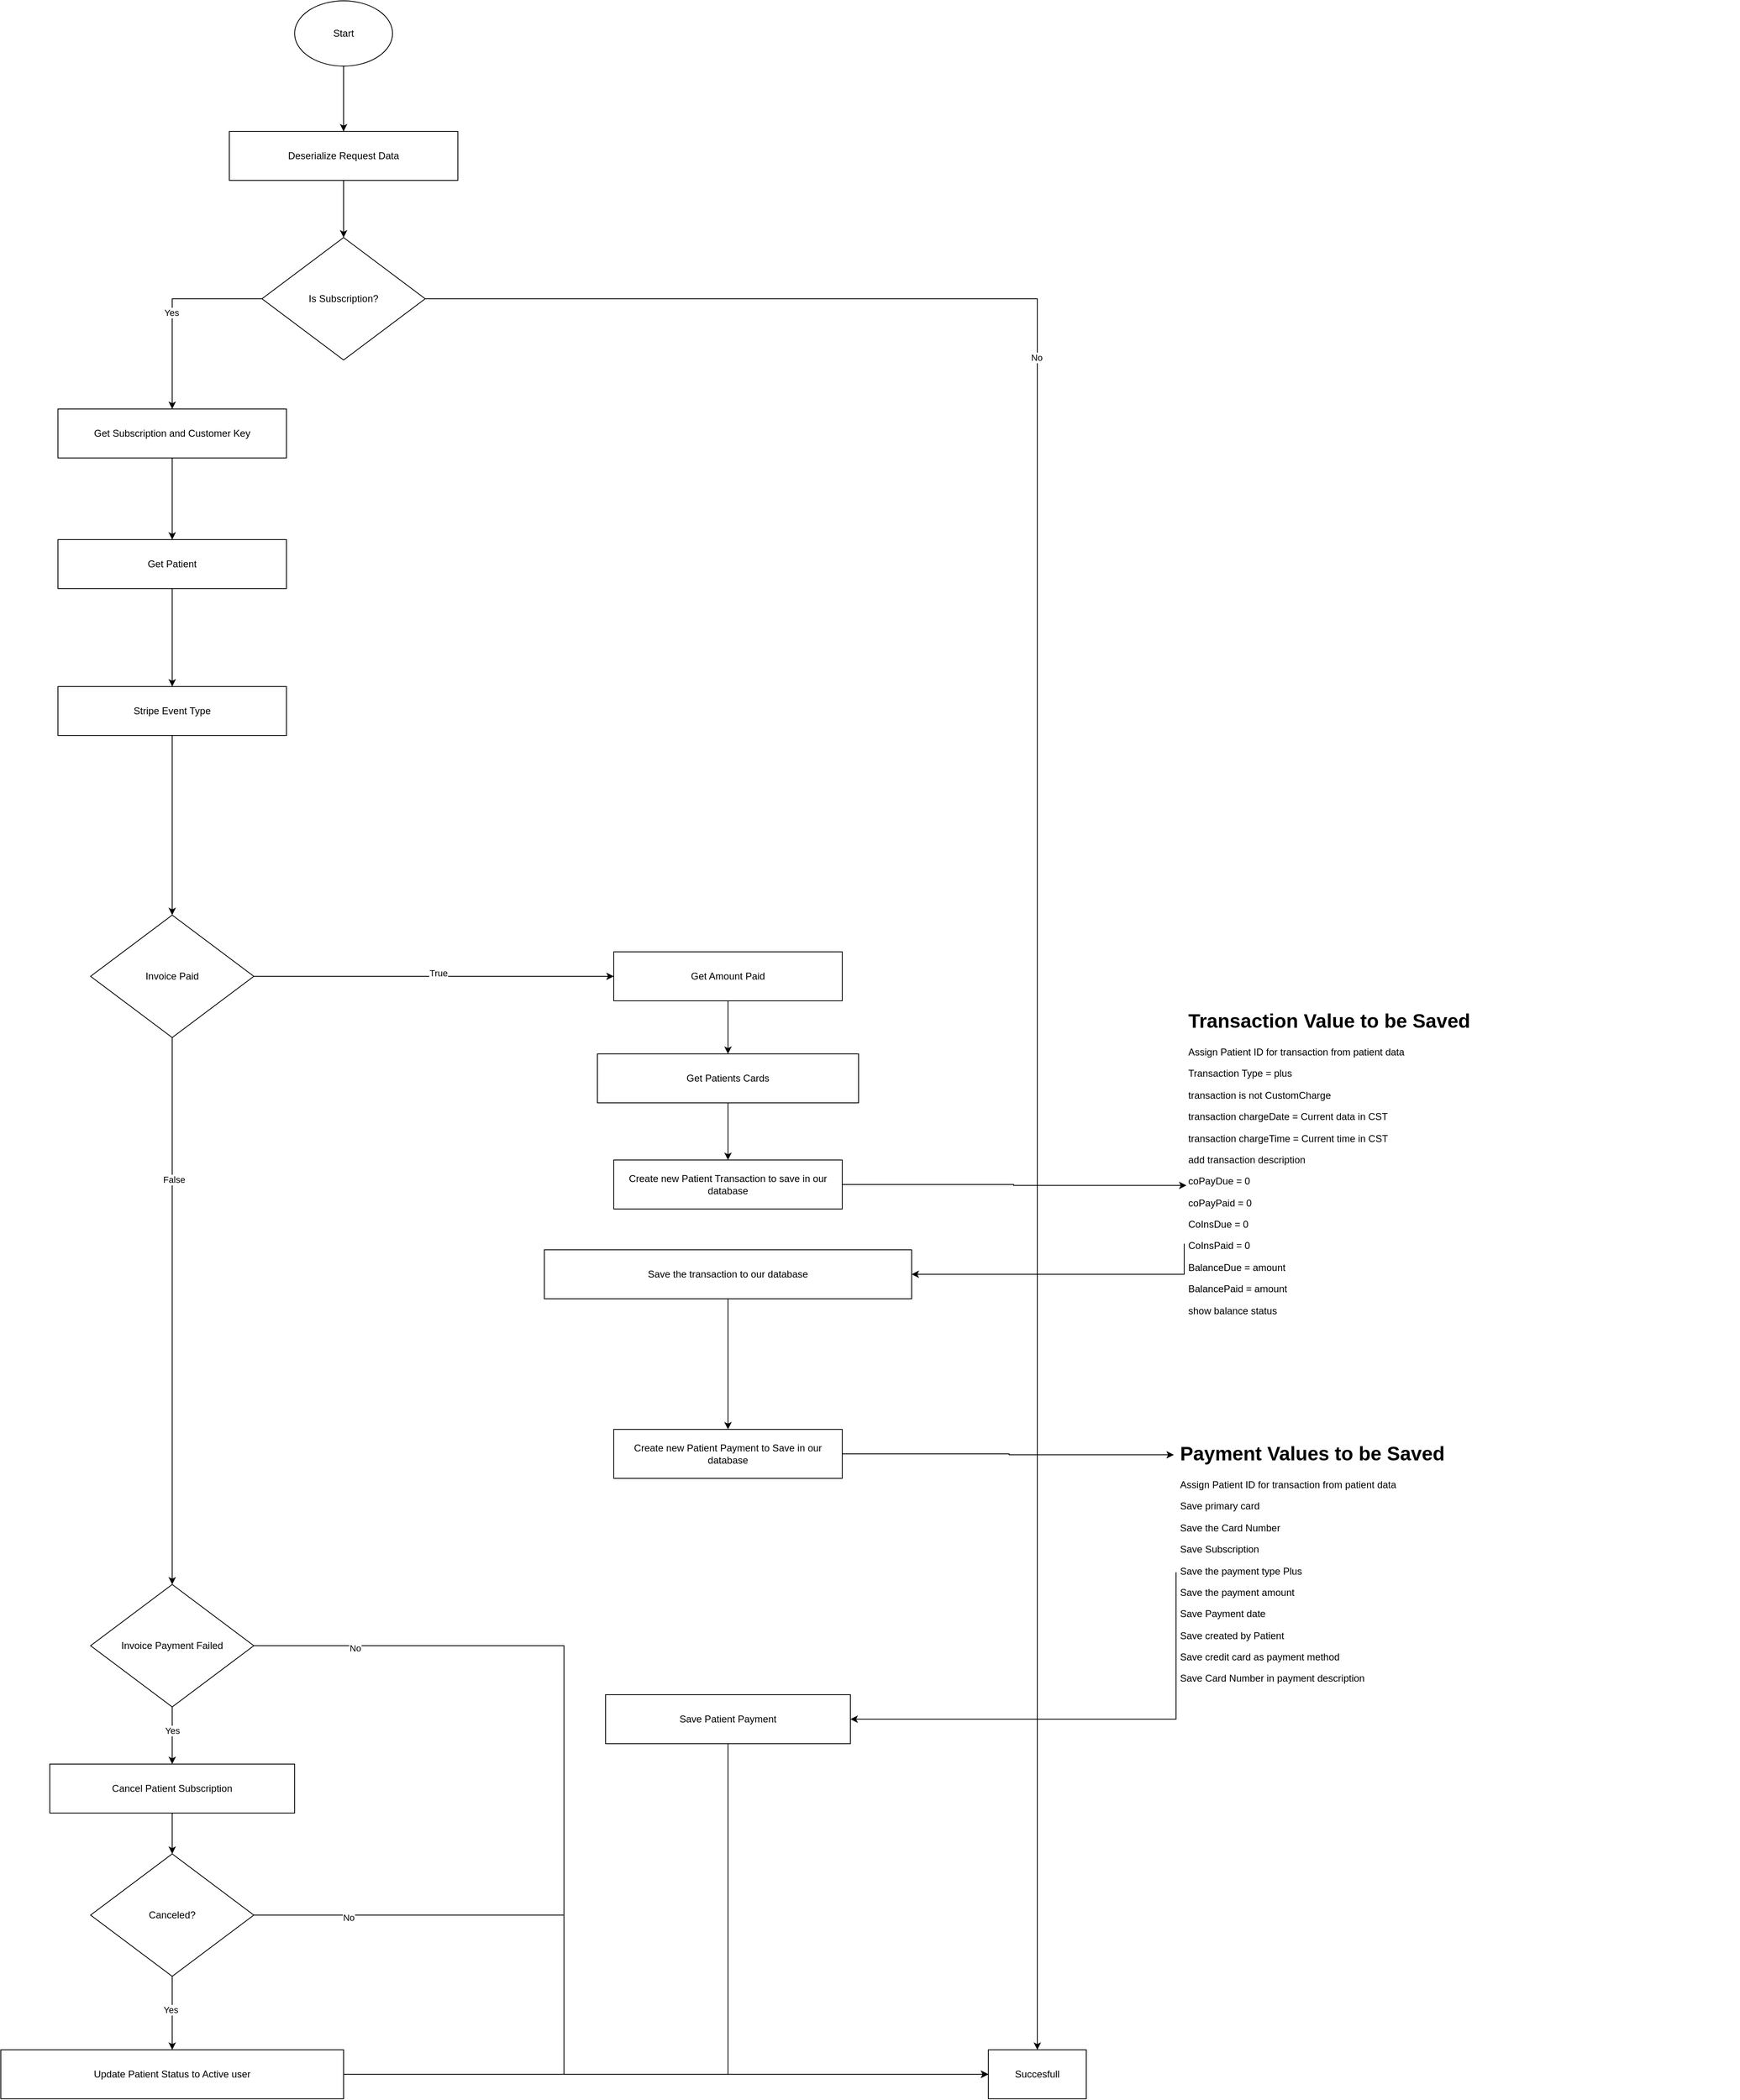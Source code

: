 <mxfile version="22.1.21" type="github">
  <diagram name="Page-1" id="liGm0qTGzvVkfE7tecpt">
    <mxGraphModel dx="4435" dy="2350" grid="1" gridSize="10" guides="1" tooltips="1" connect="1" arrows="1" fold="1" page="1" pageScale="1" pageWidth="850" pageHeight="1100" math="0" shadow="0">
      <root>
        <mxCell id="0" />
        <mxCell id="1" parent="0" />
        <mxCell id="I_fL-Ra0B_md9scAyMLs-3" style="edgeStyle=orthogonalEdgeStyle;rounded=0;orthogonalLoop=1;jettySize=auto;html=1;exitX=0.5;exitY=1;exitDx=0;exitDy=0;entryX=0.5;entryY=0;entryDx=0;entryDy=0;" parent="1" source="I_fL-Ra0B_md9scAyMLs-1" target="I_fL-Ra0B_md9scAyMLs-6" edge="1">
          <mxGeometry relative="1" as="geometry">
            <mxPoint x="380" y="210" as="targetPoint" />
          </mxGeometry>
        </mxCell>
        <mxCell id="Nmdro9crsDbQd0yXc826-4" style="edgeStyle=orthogonalEdgeStyle;rounded=0;orthogonalLoop=1;jettySize=auto;html=1;exitX=0.5;exitY=1;exitDx=0;exitDy=0;entryX=0.5;entryY=0;entryDx=0;entryDy=0;" edge="1" parent="1" source="I_fL-Ra0B_md9scAyMLs-1" target="Nmdro9crsDbQd0yXc826-3">
          <mxGeometry relative="1" as="geometry" />
        </mxCell>
        <mxCell id="I_fL-Ra0B_md9scAyMLs-1" value="Start" style="ellipse;whiteSpace=wrap;html=1;" parent="1" vertex="1">
          <mxGeometry x="320" y="40" width="120" height="80" as="geometry" />
        </mxCell>
        <mxCell id="I_fL-Ra0B_md9scAyMLs-8" value="Succesfull" style="rounded=0;whiteSpace=wrap;html=1;" parent="1" vertex="1">
          <mxGeometry x="1170" y="2550" width="120" height="60" as="geometry" />
        </mxCell>
        <mxCell id="I_fL-Ra0B_md9scAyMLs-11" style="edgeStyle=orthogonalEdgeStyle;rounded=0;orthogonalLoop=1;jettySize=auto;html=1;exitX=1;exitY=0.5;exitDx=0;exitDy=0;entryX=0.5;entryY=0;entryDx=0;entryDy=0;" parent="1" source="I_fL-Ra0B_md9scAyMLs-9" target="I_fL-Ra0B_md9scAyMLs-8" edge="1">
          <mxGeometry relative="1" as="geometry" />
        </mxCell>
        <mxCell id="Nmdro9crsDbQd0yXc826-1" value="No" style="edgeLabel;html=1;align=center;verticalAlign=middle;resizable=0;points=[];" vertex="1" connectable="0" parent="I_fL-Ra0B_md9scAyMLs-11">
          <mxGeometry x="-0.432" y="-1" relative="1" as="geometry">
            <mxPoint as="offset" />
          </mxGeometry>
        </mxCell>
        <mxCell id="I_fL-Ra0B_md9scAyMLs-14" style="edgeStyle=orthogonalEdgeStyle;rounded=0;orthogonalLoop=1;jettySize=auto;html=1;exitX=0;exitY=0.5;exitDx=0;exitDy=0;" parent="1" source="I_fL-Ra0B_md9scAyMLs-9" target="I_fL-Ra0B_md9scAyMLs-13" edge="1">
          <mxGeometry relative="1" as="geometry" />
        </mxCell>
        <mxCell id="I_fL-Ra0B_md9scAyMLs-15" value="Yes" style="edgeLabel;html=1;align=center;verticalAlign=middle;resizable=0;points=[];" parent="I_fL-Ra0B_md9scAyMLs-14" vertex="1" connectable="0">
          <mxGeometry x="0.038" y="-1" relative="1" as="geometry">
            <mxPoint as="offset" />
          </mxGeometry>
        </mxCell>
        <mxCell id="I_fL-Ra0B_md9scAyMLs-9" value="Is Subscription?" style="rhombus;whiteSpace=wrap;html=1;" parent="1" vertex="1">
          <mxGeometry x="280" y="330" width="200" height="150" as="geometry" />
        </mxCell>
        <mxCell id="I_fL-Ra0B_md9scAyMLs-17" style="edgeStyle=orthogonalEdgeStyle;rounded=0;orthogonalLoop=1;jettySize=auto;html=1;exitX=0.5;exitY=1;exitDx=0;exitDy=0;" parent="1" source="I_fL-Ra0B_md9scAyMLs-13" target="I_fL-Ra0B_md9scAyMLs-16" edge="1">
          <mxGeometry relative="1" as="geometry" />
        </mxCell>
        <mxCell id="I_fL-Ra0B_md9scAyMLs-13" value="Get Subscription and Customer Key" style="rounded=0;whiteSpace=wrap;html=1;" parent="1" vertex="1">
          <mxGeometry x="30" y="540" width="280" height="60" as="geometry" />
        </mxCell>
        <mxCell id="I_fL-Ra0B_md9scAyMLs-20" style="edgeStyle=orthogonalEdgeStyle;rounded=0;orthogonalLoop=1;jettySize=auto;html=1;exitX=0.5;exitY=1;exitDx=0;exitDy=0;entryX=0.5;entryY=0;entryDx=0;entryDy=0;" parent="1" source="I_fL-Ra0B_md9scAyMLs-16" target="I_fL-Ra0B_md9scAyMLs-19" edge="1">
          <mxGeometry relative="1" as="geometry" />
        </mxCell>
        <mxCell id="I_fL-Ra0B_md9scAyMLs-16" value="Get Patient" style="rounded=0;whiteSpace=wrap;html=1;" parent="1" vertex="1">
          <mxGeometry x="30" y="700" width="280" height="60" as="geometry" />
        </mxCell>
        <mxCell id="I_fL-Ra0B_md9scAyMLs-24" style="edgeStyle=orthogonalEdgeStyle;rounded=0;orthogonalLoop=1;jettySize=auto;html=1;exitX=0.5;exitY=1;exitDx=0;exitDy=0;entryX=0.5;entryY=0;entryDx=0;entryDy=0;" parent="1" source="I_fL-Ra0B_md9scAyMLs-19" target="I_fL-Ra0B_md9scAyMLs-22" edge="1">
          <mxGeometry relative="1" as="geometry" />
        </mxCell>
        <mxCell id="I_fL-Ra0B_md9scAyMLs-19" value="Stripe Event Type" style="rounded=0;whiteSpace=wrap;html=1;" parent="1" vertex="1">
          <mxGeometry x="30" y="880" width="280" height="60" as="geometry" />
        </mxCell>
        <mxCell id="I_fL-Ra0B_md9scAyMLs-49" style="edgeStyle=orthogonalEdgeStyle;rounded=0;orthogonalLoop=1;jettySize=auto;html=1;exitX=1;exitY=0.5;exitDx=0;exitDy=0;entryX=0;entryY=0.5;entryDx=0;entryDy=0;" parent="1" source="I_fL-Ra0B_md9scAyMLs-21" target="I_fL-Ra0B_md9scAyMLs-8" edge="1">
          <mxGeometry relative="1" as="geometry">
            <Array as="points">
              <mxPoint x="650" y="2055" />
              <mxPoint x="650" y="2580" />
            </Array>
          </mxGeometry>
        </mxCell>
        <mxCell id="I_fL-Ra0B_md9scAyMLs-50" value="No" style="edgeLabel;html=1;align=center;verticalAlign=middle;resizable=0;points=[];" parent="I_fL-Ra0B_md9scAyMLs-49" vertex="1" connectable="0">
          <mxGeometry x="-0.827" y="-3" relative="1" as="geometry">
            <mxPoint as="offset" />
          </mxGeometry>
        </mxCell>
        <mxCell id="I_fL-Ra0B_md9scAyMLs-52" style="edgeStyle=orthogonalEdgeStyle;rounded=0;orthogonalLoop=1;jettySize=auto;html=1;exitX=0.5;exitY=1;exitDx=0;exitDy=0;entryX=0.5;entryY=0;entryDx=0;entryDy=0;" parent="1" source="I_fL-Ra0B_md9scAyMLs-21" target="I_fL-Ra0B_md9scAyMLs-51" edge="1">
          <mxGeometry relative="1" as="geometry" />
        </mxCell>
        <mxCell id="Nmdro9crsDbQd0yXc826-6" value="Yes" style="edgeLabel;html=1;align=center;verticalAlign=middle;resizable=0;points=[];" vertex="1" connectable="0" parent="I_fL-Ra0B_md9scAyMLs-52">
          <mxGeometry x="-0.191" relative="1" as="geometry">
            <mxPoint as="offset" />
          </mxGeometry>
        </mxCell>
        <mxCell id="I_fL-Ra0B_md9scAyMLs-21" value="Invoice Payment Failed" style="rhombus;whiteSpace=wrap;html=1;" parent="1" vertex="1">
          <mxGeometry x="70" y="1980" width="200" height="150" as="geometry" />
        </mxCell>
        <mxCell id="I_fL-Ra0B_md9scAyMLs-25" style="edgeStyle=orthogonalEdgeStyle;rounded=0;orthogonalLoop=1;jettySize=auto;html=1;exitX=0.5;exitY=1;exitDx=0;exitDy=0;entryX=0.5;entryY=0;entryDx=0;entryDy=0;" parent="1" source="I_fL-Ra0B_md9scAyMLs-22" target="I_fL-Ra0B_md9scAyMLs-21" edge="1">
          <mxGeometry relative="1" as="geometry" />
        </mxCell>
        <mxCell id="I_fL-Ra0B_md9scAyMLs-26" value="False" style="edgeLabel;html=1;align=center;verticalAlign=middle;resizable=0;points=[];" parent="I_fL-Ra0B_md9scAyMLs-25" vertex="1" connectable="0">
          <mxGeometry x="-0.48" y="2" relative="1" as="geometry">
            <mxPoint as="offset" />
          </mxGeometry>
        </mxCell>
        <mxCell id="I_fL-Ra0B_md9scAyMLs-28" style="edgeStyle=orthogonalEdgeStyle;rounded=0;orthogonalLoop=1;jettySize=auto;html=1;exitX=1;exitY=0.5;exitDx=0;exitDy=0;entryX=0;entryY=0.5;entryDx=0;entryDy=0;" parent="1" source="I_fL-Ra0B_md9scAyMLs-22" target="I_fL-Ra0B_md9scAyMLs-27" edge="1">
          <mxGeometry relative="1" as="geometry" />
        </mxCell>
        <mxCell id="I_fL-Ra0B_md9scAyMLs-29" value="True" style="edgeLabel;html=1;align=center;verticalAlign=middle;resizable=0;points=[];" parent="I_fL-Ra0B_md9scAyMLs-28" vertex="1" connectable="0">
          <mxGeometry x="0.024" y="4" relative="1" as="geometry">
            <mxPoint as="offset" />
          </mxGeometry>
        </mxCell>
        <mxCell id="I_fL-Ra0B_md9scAyMLs-22" value="Invoice Paid" style="rhombus;whiteSpace=wrap;html=1;" parent="1" vertex="1">
          <mxGeometry x="70" y="1160" width="200" height="150" as="geometry" />
        </mxCell>
        <mxCell id="I_fL-Ra0B_md9scAyMLs-31" style="edgeStyle=orthogonalEdgeStyle;rounded=0;orthogonalLoop=1;jettySize=auto;html=1;exitX=0.5;exitY=1;exitDx=0;exitDy=0;entryX=0.5;entryY=0;entryDx=0;entryDy=0;" parent="1" source="I_fL-Ra0B_md9scAyMLs-27" target="I_fL-Ra0B_md9scAyMLs-30" edge="1">
          <mxGeometry relative="1" as="geometry" />
        </mxCell>
        <mxCell id="I_fL-Ra0B_md9scAyMLs-27" value="Get Amount Paid" style="rounded=0;whiteSpace=wrap;html=1;" parent="1" vertex="1">
          <mxGeometry x="711" y="1205" width="280" height="60" as="geometry" />
        </mxCell>
        <mxCell id="I_fL-Ra0B_md9scAyMLs-33" style="edgeStyle=orthogonalEdgeStyle;rounded=0;orthogonalLoop=1;jettySize=auto;html=1;exitX=0.5;exitY=1;exitDx=0;exitDy=0;entryX=0.5;entryY=0;entryDx=0;entryDy=0;" parent="1" source="I_fL-Ra0B_md9scAyMLs-30" target="I_fL-Ra0B_md9scAyMLs-32" edge="1">
          <mxGeometry relative="1" as="geometry" />
        </mxCell>
        <mxCell id="I_fL-Ra0B_md9scAyMLs-30" value="Get Patients Cards" style="rounded=0;whiteSpace=wrap;html=1;" parent="1" vertex="1">
          <mxGeometry x="691" y="1330" width="320" height="60" as="geometry" />
        </mxCell>
        <mxCell id="I_fL-Ra0B_md9scAyMLs-41" style="edgeStyle=orthogonalEdgeStyle;rounded=0;orthogonalLoop=1;jettySize=auto;html=1;exitX=1;exitY=0.5;exitDx=0;exitDy=0;entryX=0.004;entryY=0.567;entryDx=0;entryDy=0;entryPerimeter=0;" parent="1" source="I_fL-Ra0B_md9scAyMLs-32" target="I_fL-Ra0B_md9scAyMLs-40" edge="1">
          <mxGeometry relative="1" as="geometry">
            <Array as="points">
              <mxPoint x="1201" y="1490" />
              <mxPoint x="1201" y="1491" />
            </Array>
          </mxGeometry>
        </mxCell>
        <mxCell id="I_fL-Ra0B_md9scAyMLs-32" value="Create new Patient Transaction to save in our database" style="rounded=0;whiteSpace=wrap;html=1;" parent="1" vertex="1">
          <mxGeometry x="711" y="1460" width="280" height="60" as="geometry" />
        </mxCell>
        <mxCell id="I_fL-Ra0B_md9scAyMLs-38" style="edgeStyle=orthogonalEdgeStyle;rounded=0;orthogonalLoop=1;jettySize=auto;html=1;exitX=0.5;exitY=1;exitDx=0;exitDy=0;entryX=0.5;entryY=0;entryDx=0;entryDy=0;" parent="1" source="I_fL-Ra0B_md9scAyMLs-34" target="I_fL-Ra0B_md9scAyMLs-36" edge="1">
          <mxGeometry relative="1" as="geometry" />
        </mxCell>
        <mxCell id="I_fL-Ra0B_md9scAyMLs-34" value="Save the transaction to our database" style="rounded=0;whiteSpace=wrap;html=1;" parent="1" vertex="1">
          <mxGeometry x="626" y="1570" width="450" height="60" as="geometry" />
        </mxCell>
        <mxCell id="I_fL-Ra0B_md9scAyMLs-36" value="Create new Patient Payment to Save in our database" style="rounded=0;whiteSpace=wrap;html=1;" parent="1" vertex="1">
          <mxGeometry x="711" y="1790" width="280" height="60" as="geometry" />
        </mxCell>
        <mxCell id="I_fL-Ra0B_md9scAyMLs-47" style="edgeStyle=orthogonalEdgeStyle;rounded=0;orthogonalLoop=1;jettySize=auto;html=1;exitX=0.5;exitY=1;exitDx=0;exitDy=0;entryX=0;entryY=0.5;entryDx=0;entryDy=0;" parent="1" source="I_fL-Ra0B_md9scAyMLs-37" target="I_fL-Ra0B_md9scAyMLs-8" edge="1">
          <mxGeometry relative="1" as="geometry" />
        </mxCell>
        <mxCell id="I_fL-Ra0B_md9scAyMLs-37" value="Save Patient Payment" style="rounded=0;whiteSpace=wrap;html=1;" parent="1" vertex="1">
          <mxGeometry x="701" y="2115" width="300" height="60" as="geometry" />
        </mxCell>
        <mxCell id="I_fL-Ra0B_md9scAyMLs-42" style="edgeStyle=orthogonalEdgeStyle;rounded=0;orthogonalLoop=1;jettySize=auto;html=1;exitX=0;exitY=0.75;exitDx=0;exitDy=0;entryX=1;entryY=0.5;entryDx=0;entryDy=0;" parent="1" source="I_fL-Ra0B_md9scAyMLs-40" target="I_fL-Ra0B_md9scAyMLs-34" edge="1">
          <mxGeometry relative="1" as="geometry">
            <Array as="points">
              <mxPoint x="1410" y="1600" />
            </Array>
          </mxGeometry>
        </mxCell>
        <mxCell id="I_fL-Ra0B_md9scAyMLs-40" value="&lt;h1&gt;Transaction Value to be Saved&lt;/h1&gt;&lt;p&gt;Assign Patient ID for transaction from patient data&lt;/p&gt;&lt;p&gt;Transaction Type = plus&lt;/p&gt;&lt;p&gt;transaction is not CustomCharge&lt;/p&gt;&lt;p&gt;transaction chargeDate = Current data in CST&lt;/p&gt;&lt;p&gt;transaction chargeTime = Current time in CST&lt;/p&gt;&lt;p&gt;add transaction description&lt;/p&gt;&lt;p&gt;coPayDue = 0&lt;/p&gt;&lt;p&gt;coPayPaid = 0&lt;/p&gt;&lt;p&gt;CoInsDue = 0&lt;/p&gt;&lt;p&gt;CoInsPaid = 0&lt;/p&gt;&lt;p&gt;BalanceDue = amount&lt;/p&gt;&lt;p&gt;BalancePaid = amount&lt;/p&gt;&lt;p&gt;show balance status&lt;/p&gt;" style="text;html=1;strokeColor=none;fillColor=none;spacing=5;spacingTop=-20;whiteSpace=wrap;overflow=hidden;rounded=0;" parent="1" vertex="1">
          <mxGeometry x="1410" y="1270" width="680" height="390" as="geometry" />
        </mxCell>
        <mxCell id="I_fL-Ra0B_md9scAyMLs-45" style="edgeStyle=orthogonalEdgeStyle;rounded=0;orthogonalLoop=1;jettySize=auto;html=1;exitX=0;exitY=0.5;exitDx=0;exitDy=0;entryX=1;entryY=0.5;entryDx=0;entryDy=0;" parent="1" source="I_fL-Ra0B_md9scAyMLs-43" target="I_fL-Ra0B_md9scAyMLs-37" edge="1">
          <mxGeometry relative="1" as="geometry">
            <Array as="points">
              <mxPoint x="1400" y="2145" />
            </Array>
          </mxGeometry>
        </mxCell>
        <mxCell id="I_fL-Ra0B_md9scAyMLs-43" value="&lt;h1&gt;Payment Values to be Saved&lt;/h1&gt;&lt;p&gt;Assign Patient ID for transaction from patient data&lt;br&gt;&lt;/p&gt;&lt;p&gt;Save primary card&lt;/p&gt;&lt;p&gt;&lt;span style=&quot;background-color: initial;&quot;&gt;Save the Card Number&lt;/span&gt;&lt;/p&gt;&lt;p&gt;&lt;span style=&quot;background-color: initial;&quot;&gt;Save Subscription&lt;/span&gt;&lt;br&gt;&lt;/p&gt;&lt;p&gt;Save the payment type Plus&lt;/p&gt;&lt;p&gt;Save the payment amount&lt;/p&gt;&lt;p&gt;Save Payment date&lt;/p&gt;&lt;p&gt;Save created by Patient&lt;/p&gt;&lt;p&gt;Save credit card as payment method&lt;/p&gt;&lt;p&gt;Save Card Number in payment description&lt;/p&gt;" style="text;html=1;strokeColor=none;fillColor=none;spacing=5;spacingTop=-20;whiteSpace=wrap;overflow=hidden;rounded=0;" parent="1" vertex="1">
          <mxGeometry x="1400" y="1800" width="680" height="330" as="geometry" />
        </mxCell>
        <mxCell id="I_fL-Ra0B_md9scAyMLs-44" style="edgeStyle=orthogonalEdgeStyle;rounded=0;orthogonalLoop=1;jettySize=auto;html=1;exitX=1;exitY=0.5;exitDx=0;exitDy=0;entryX=-0.004;entryY=0.064;entryDx=0;entryDy=0;entryPerimeter=0;" parent="1" source="I_fL-Ra0B_md9scAyMLs-36" target="I_fL-Ra0B_md9scAyMLs-43" edge="1">
          <mxGeometry relative="1" as="geometry" />
        </mxCell>
        <mxCell id="I_fL-Ra0B_md9scAyMLs-54" style="edgeStyle=orthogonalEdgeStyle;rounded=0;orthogonalLoop=1;jettySize=auto;html=1;exitX=0.5;exitY=1;exitDx=0;exitDy=0;entryX=0.5;entryY=0;entryDx=0;entryDy=0;" parent="1" source="I_fL-Ra0B_md9scAyMLs-51" target="I_fL-Ra0B_md9scAyMLs-53" edge="1">
          <mxGeometry relative="1" as="geometry" />
        </mxCell>
        <mxCell id="I_fL-Ra0B_md9scAyMLs-51" value="Cancel Patient Subscription" style="rounded=0;whiteSpace=wrap;html=1;" parent="1" vertex="1">
          <mxGeometry x="20" y="2200" width="300" height="60" as="geometry" />
        </mxCell>
        <mxCell id="I_fL-Ra0B_md9scAyMLs-55" style="edgeStyle=orthogonalEdgeStyle;rounded=0;orthogonalLoop=1;jettySize=auto;html=1;exitX=1;exitY=0.5;exitDx=0;exitDy=0;entryX=0;entryY=0.5;entryDx=0;entryDy=0;" parent="1" source="I_fL-Ra0B_md9scAyMLs-53" target="I_fL-Ra0B_md9scAyMLs-8" edge="1">
          <mxGeometry relative="1" as="geometry">
            <Array as="points">
              <mxPoint x="650" y="2385" />
              <mxPoint x="650" y="2580" />
            </Array>
          </mxGeometry>
        </mxCell>
        <mxCell id="I_fL-Ra0B_md9scAyMLs-56" value="No" style="edgeLabel;html=1;align=center;verticalAlign=middle;resizable=0;points=[];" parent="I_fL-Ra0B_md9scAyMLs-55" vertex="1" connectable="0">
          <mxGeometry x="-0.789" y="-3" relative="1" as="geometry">
            <mxPoint as="offset" />
          </mxGeometry>
        </mxCell>
        <mxCell id="I_fL-Ra0B_md9scAyMLs-58" style="edgeStyle=orthogonalEdgeStyle;rounded=0;orthogonalLoop=1;jettySize=auto;html=1;exitX=0.5;exitY=1;exitDx=0;exitDy=0;entryX=0.5;entryY=0;entryDx=0;entryDy=0;" parent="1" source="I_fL-Ra0B_md9scAyMLs-53" target="I_fL-Ra0B_md9scAyMLs-57" edge="1">
          <mxGeometry relative="1" as="geometry" />
        </mxCell>
        <mxCell id="I_fL-Ra0B_md9scAyMLs-59" value="Yes" style="edgeLabel;html=1;align=center;verticalAlign=middle;resizable=0;points=[];" parent="I_fL-Ra0B_md9scAyMLs-58" vertex="1" connectable="0">
          <mxGeometry x="-0.095" y="-2" relative="1" as="geometry">
            <mxPoint as="offset" />
          </mxGeometry>
        </mxCell>
        <mxCell id="I_fL-Ra0B_md9scAyMLs-53" value="Canceled?" style="rhombus;whiteSpace=wrap;html=1;" parent="1" vertex="1">
          <mxGeometry x="70" y="2310" width="200" height="150" as="geometry" />
        </mxCell>
        <mxCell id="I_fL-Ra0B_md9scAyMLs-60" style="edgeStyle=orthogonalEdgeStyle;rounded=0;orthogonalLoop=1;jettySize=auto;html=1;exitX=1;exitY=0.5;exitDx=0;exitDy=0;entryX=0;entryY=0.5;entryDx=0;entryDy=0;" parent="1" source="I_fL-Ra0B_md9scAyMLs-57" target="I_fL-Ra0B_md9scAyMLs-8" edge="1">
          <mxGeometry relative="1" as="geometry">
            <Array as="points">
              <mxPoint x="910" y="2580" />
              <mxPoint x="910" y="2580" />
            </Array>
          </mxGeometry>
        </mxCell>
        <mxCell id="I_fL-Ra0B_md9scAyMLs-57" value="Update Patient Status to Active user" style="rounded=0;whiteSpace=wrap;html=1;" parent="1" vertex="1">
          <mxGeometry x="-40" y="2550" width="420" height="60" as="geometry" />
        </mxCell>
        <mxCell id="_0ZcaEgHn6Us4JjiZ1ob-1" style="edgeStyle=orthogonalEdgeStyle;rounded=0;orthogonalLoop=1;jettySize=auto;html=1;entryX=0.509;entryY=0.051;entryDx=0;entryDy=0;entryPerimeter=0;" edge="1" parent="1" target="I_fL-Ra0B_md9scAyMLs-9">
          <mxGeometry relative="1" as="geometry" />
        </mxCell>
        <mxCell id="Nmdro9crsDbQd0yXc826-5" style="edgeStyle=orthogonalEdgeStyle;rounded=0;orthogonalLoop=1;jettySize=auto;html=1;exitX=0.5;exitY=1;exitDx=0;exitDy=0;entryX=0.5;entryY=0;entryDx=0;entryDy=0;" edge="1" parent="1" source="Nmdro9crsDbQd0yXc826-3" target="I_fL-Ra0B_md9scAyMLs-9">
          <mxGeometry relative="1" as="geometry" />
        </mxCell>
        <mxCell id="Nmdro9crsDbQd0yXc826-3" value="Deserialize Request Data" style="rounded=0;whiteSpace=wrap;html=1;" vertex="1" parent="1">
          <mxGeometry x="240" y="200" width="280" height="60" as="geometry" />
        </mxCell>
      </root>
    </mxGraphModel>
  </diagram>
</mxfile>
